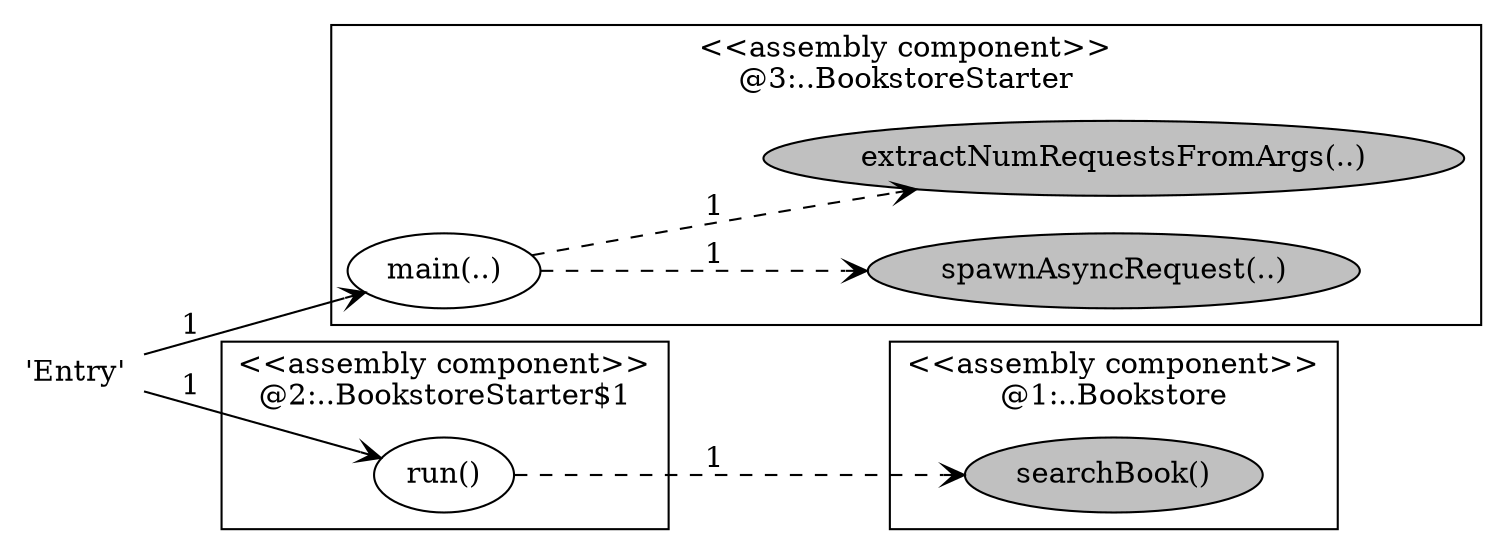 digraph G {
 rankdir=LR;
"depNode_0" [label="'Entry'",shape="none"]
subgraph "cluster_component_2" {
 label = "<<assembly component>>\n@2:..BookstoreStarter$1";
 shape = "box";
 style = "filled";
 fillcolor = "white";
"depNode_1" [label="run()",shape="oval",style="filled",color="#000000",fillcolor="white"]
}
subgraph "cluster_component_1" {
 label = "<<assembly component>>\n@1:..Bookstore";
 shape = "box";
 style = "filled";
 fillcolor = "white";
"depNode_2" [label="searchBook()",shape="oval",style="filled",color="#000000",fillcolor="gray"]
}
subgraph "cluster_component_3" {
 label = "<<assembly component>>\n@3:..BookstoreStarter";
 shape = "box";
 style = "filled";
 fillcolor = "white";
"depNode_5" [label="spawnAsyncRequest(..)",shape="oval",style="filled",color="#000000",fillcolor="gray"]
"depNode_3" [label="main(..)",shape="oval",style="filled",color="#000000",fillcolor="white"]
"depNode_4" [label="extractNumRequestsFromArgs(..)",shape="oval",style="filled",color="#000000",fillcolor="gray"]
}
depNode_0->depNode_1[label=1, style="solid", arrowhead="open", color="#000000"]
depNode_0->depNode_3[label=1, style="solid", arrowhead="open", color="#000000"]
depNode_1->depNode_2[label=1, style="dashed", arrowhead="open", color="#000000"]
depNode_3->depNode_5[label=1, style="dashed", arrowhead="open", color="#000000"]
depNode_3->depNode_4[label=1, style="dashed", arrowhead="open", color="#000000"]
}
